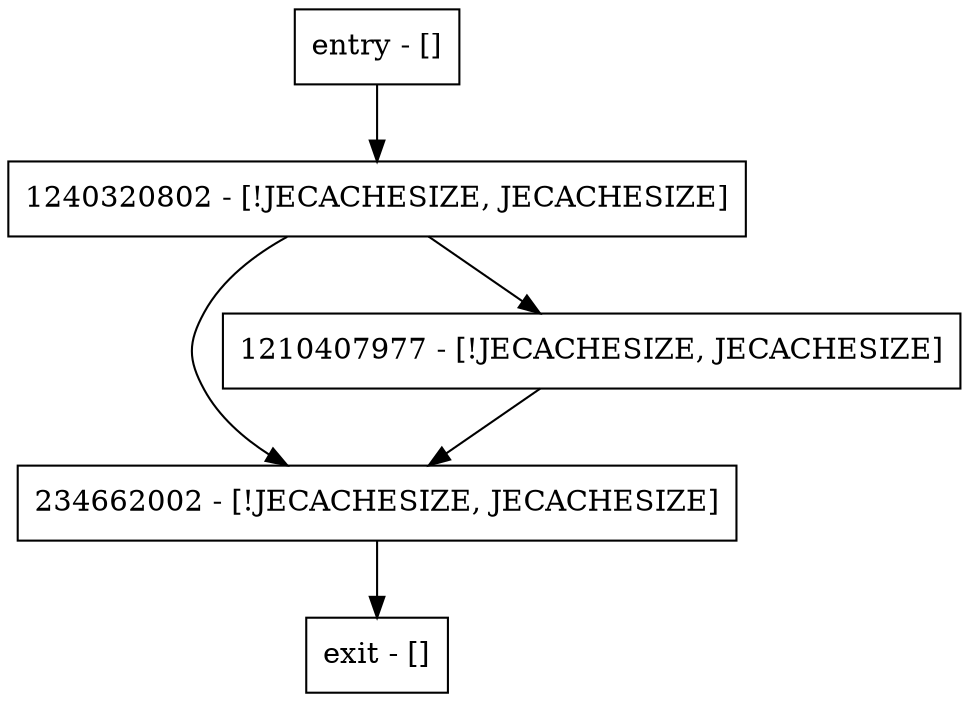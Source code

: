 digraph appendLsn {
node [shape=record];
234662002 [label="234662002 - [!JECACHESIZE, JECACHESIZE]"];
entry [label="entry - []"];
exit [label="exit - []"];
1240320802 [label="1240320802 - [!JECACHESIZE, JECACHESIZE]"];
1210407977 [label="1210407977 - [!JECACHESIZE, JECACHESIZE]"];
entry;
exit;
234662002 -> exit;
entry -> 1240320802;
1240320802 -> 234662002;
1240320802 -> 1210407977;
1210407977 -> 234662002;
}

